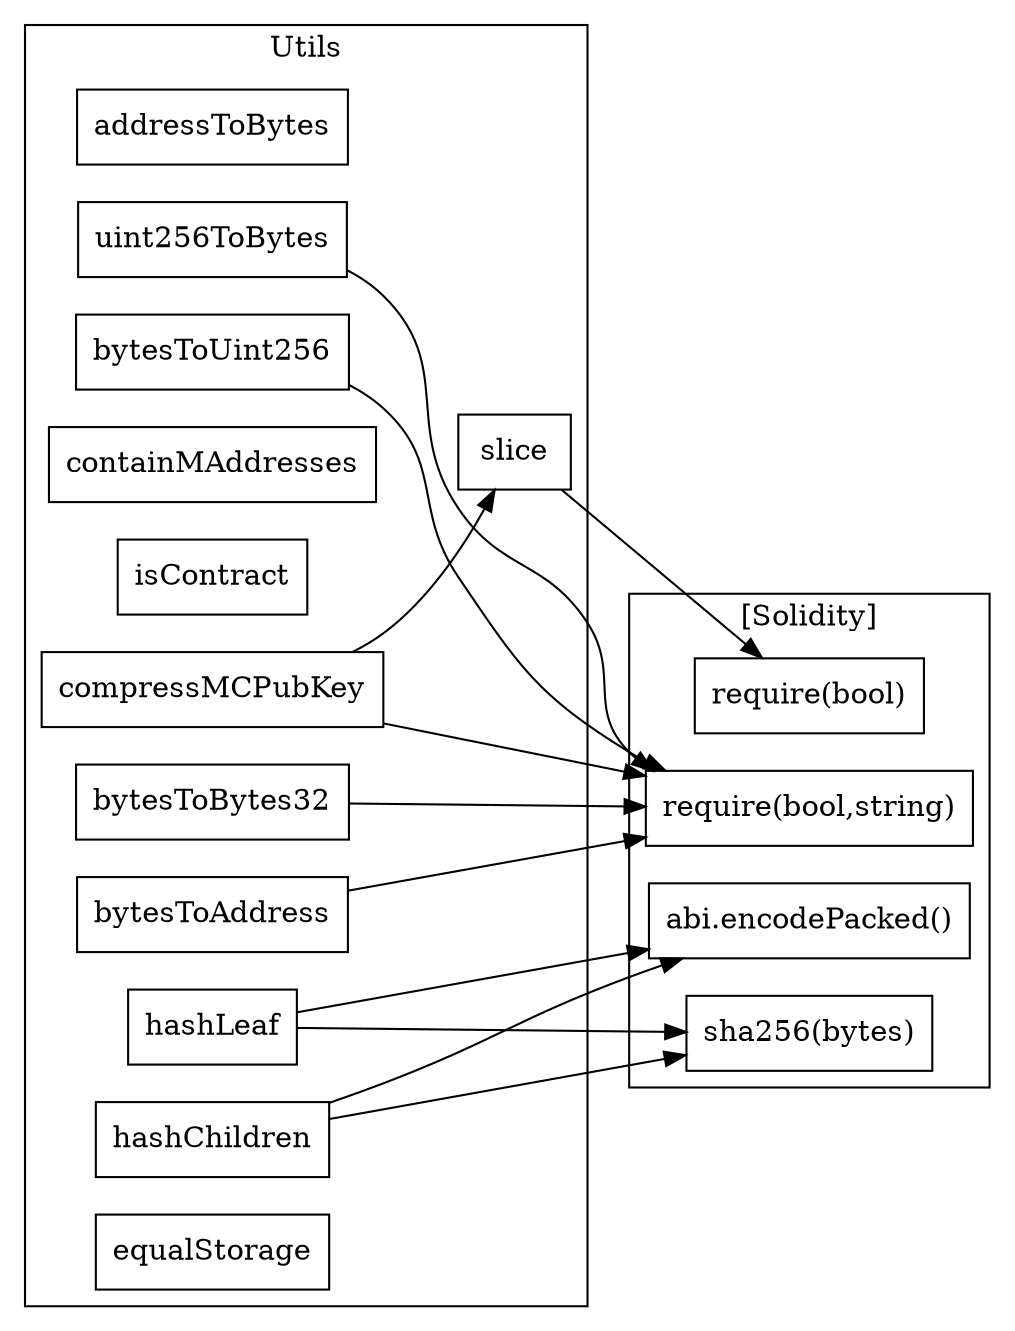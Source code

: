 strict digraph {
rankdir="LR"
node [shape=box]
subgraph cluster_1619_Utils {
label = "Utils"
"1619_addressToBytes" [label="addressToBytes"]
"1619_uint256ToBytes" [label="uint256ToBytes"]
"1619_bytesToUint256" [label="bytesToUint256"]
"1619_slice" [label="slice"]
"1619_containMAddresses" [label="containMAddresses"]
"1619_isContract" [label="isContract"]
"1619_hashLeaf" [label="hashLeaf"]
"1619_bytesToBytes32" [label="bytesToBytes32"]
"1619_bytesToAddress" [label="bytesToAddress"]
"1619_compressMCPubKey" [label="compressMCPubKey"]
"1619_hashChildren" [label="hashChildren"]
"1619_equalStorage" [label="equalStorage"]
"1619_compressMCPubKey" -> "1619_slice"
}subgraph cluster_solidity {
label = "[Solidity]"
"abi.encodePacked()" 
"require(bool)" 
"require(bool,string)" 
"sha256(bytes)" 
"1619_hashLeaf" -> "sha256(bytes)"
"1619_bytesToAddress" -> "require(bool,string)"
"1619_bytesToBytes32" -> "require(bool,string)"
"1619_hashChildren" -> "sha256(bytes)"
"1619_bytesToUint256" -> "require(bool,string)"
"1619_hashChildren" -> "abi.encodePacked()"
"1619_hashLeaf" -> "abi.encodePacked()"
"1619_uint256ToBytes" -> "require(bool,string)"
"1619_compressMCPubKey" -> "require(bool,string)"
"1619_slice" -> "require(bool)"
}
}